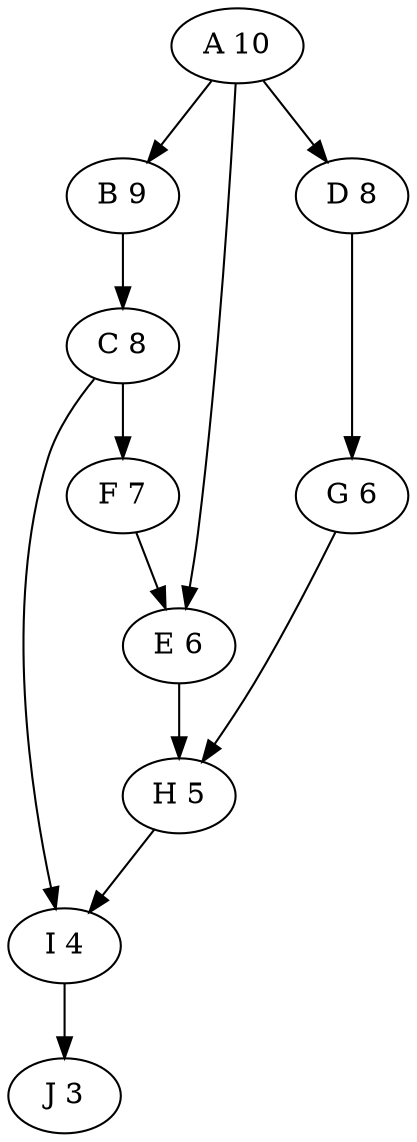 digraph log {
	A1 [label="A 10"];
	B2 [label="B 9"];
	C2 [label="C 8"];
	F3 [label="F 7"];
	E2 [label="E 6"];
	D3 [label="D 8"];
	G2 [label="G 6"];
	H2 [label="H 5"]; // must be less than all upstream
	I2 [label="I 4"];
	J2 [label="J 3"];


	A1 -> E2;
	A1 -> D3;
	A1 -> B2;
	B2 -> C2;
	C2 -> F3;
	F3 -> E2;
	
	E2 -> H2;
	D3 -> G2;
	G2 -> H2;
	H2 -> I2;
	I2 -> J2;
	C2 -> I2;
	
}
